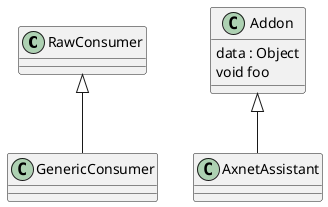 @startuml
RawConsumer <|--GenericConsumer
class Addon {
data : Object
void foo
}
Addon <|-- AxnetAssistant
@enduml

